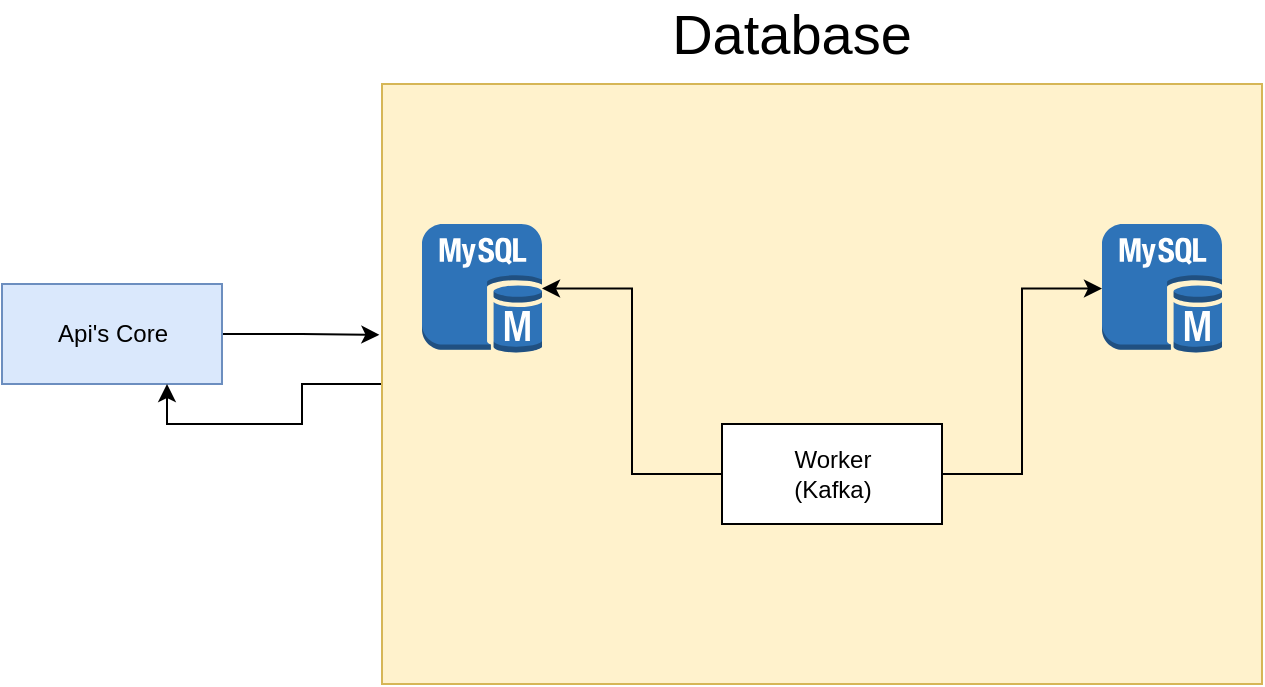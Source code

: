 <mxfile version="15.4.0" type="device"><diagram id="F9lBtAGaKAvlQadZ9RVT" name="Página-1"><mxGraphModel dx="1002" dy="581" grid="1" gridSize="10" guides="1" tooltips="1" connect="1" arrows="1" fold="1" page="1" pageScale="1" pageWidth="827" pageHeight="1169" math="0" shadow="0"><root><mxCell id="0"/><mxCell id="1" parent="0"/><mxCell id="hlh8TDpz8sGY6vVUeo91-12" style="edgeStyle=orthogonalEdgeStyle;rounded=0;orthogonalLoop=1;jettySize=auto;html=1;entryX=-0.003;entryY=0.418;entryDx=0;entryDy=0;entryPerimeter=0;" edge="1" parent="1" source="hlh8TDpz8sGY6vVUeo91-2" target="hlh8TDpz8sGY6vVUeo91-3"><mxGeometry relative="1" as="geometry"/></mxCell><mxCell id="hlh8TDpz8sGY6vVUeo91-2" value="Api's Core" style="html=1;fillColor=#dae8fc;strokeColor=#6c8ebf;" vertex="1" parent="1"><mxGeometry x="40" y="230" width="110" height="50" as="geometry"/></mxCell><mxCell id="hlh8TDpz8sGY6vVUeo91-13" style="edgeStyle=orthogonalEdgeStyle;rounded=0;orthogonalLoop=1;jettySize=auto;html=1;entryX=0.75;entryY=1;entryDx=0;entryDy=0;" edge="1" parent="1" source="hlh8TDpz8sGY6vVUeo91-3" target="hlh8TDpz8sGY6vVUeo91-2"><mxGeometry relative="1" as="geometry"/></mxCell><mxCell id="hlh8TDpz8sGY6vVUeo91-3" value="" style="rounded=0;whiteSpace=wrap;html=1;fillColor=#fff2cc;strokeColor=#d6b656;" vertex="1" parent="1"><mxGeometry x="230" y="130" width="440" height="300" as="geometry"/></mxCell><mxCell id="hlh8TDpz8sGY6vVUeo91-4" value="" style="outlineConnect=0;dashed=0;verticalLabelPosition=bottom;verticalAlign=top;align=center;html=1;shape=mxgraph.aws3.mysql_db_instance;fillColor=#2E73B8;gradientColor=none;" vertex="1" parent="1"><mxGeometry x="250" y="200" width="60" height="64.5" as="geometry"/></mxCell><mxCell id="hlh8TDpz8sGY6vVUeo91-5" value="" style="outlineConnect=0;dashed=0;verticalLabelPosition=bottom;verticalAlign=top;align=center;html=1;shape=mxgraph.aws3.mysql_db_instance;fillColor=#2E73B8;gradientColor=none;" vertex="1" parent="1"><mxGeometry x="590" y="200" width="60" height="64.5" as="geometry"/></mxCell><mxCell id="hlh8TDpz8sGY6vVUeo91-6" value="&lt;font style=&quot;font-size: 28px&quot;&gt;Database&lt;/font&gt;" style="text;html=1;strokeColor=none;fillColor=none;align=center;verticalAlign=middle;whiteSpace=wrap;rounded=0;" vertex="1" parent="1"><mxGeometry x="360" y="90" width="150" height="30" as="geometry"/></mxCell><mxCell id="hlh8TDpz8sGY6vVUeo91-9" style="edgeStyle=orthogonalEdgeStyle;rounded=0;orthogonalLoop=1;jettySize=auto;html=1;entryX=0;entryY=0.5;entryDx=0;entryDy=0;entryPerimeter=0;" edge="1" parent="1" source="hlh8TDpz8sGY6vVUeo91-7" target="hlh8TDpz8sGY6vVUeo91-5"><mxGeometry relative="1" as="geometry"/></mxCell><mxCell id="hlh8TDpz8sGY6vVUeo91-11" style="edgeStyle=orthogonalEdgeStyle;rounded=0;orthogonalLoop=1;jettySize=auto;html=1;entryX=1;entryY=0.5;entryDx=0;entryDy=0;entryPerimeter=0;" edge="1" parent="1" source="hlh8TDpz8sGY6vVUeo91-7" target="hlh8TDpz8sGY6vVUeo91-4"><mxGeometry relative="1" as="geometry"/></mxCell><mxCell id="hlh8TDpz8sGY6vVUeo91-7" value="Worker&lt;br&gt;(Kafka)" style="html=1;" vertex="1" parent="1"><mxGeometry x="400" y="300" width="110" height="50" as="geometry"/></mxCell></root></mxGraphModel></diagram></mxfile>